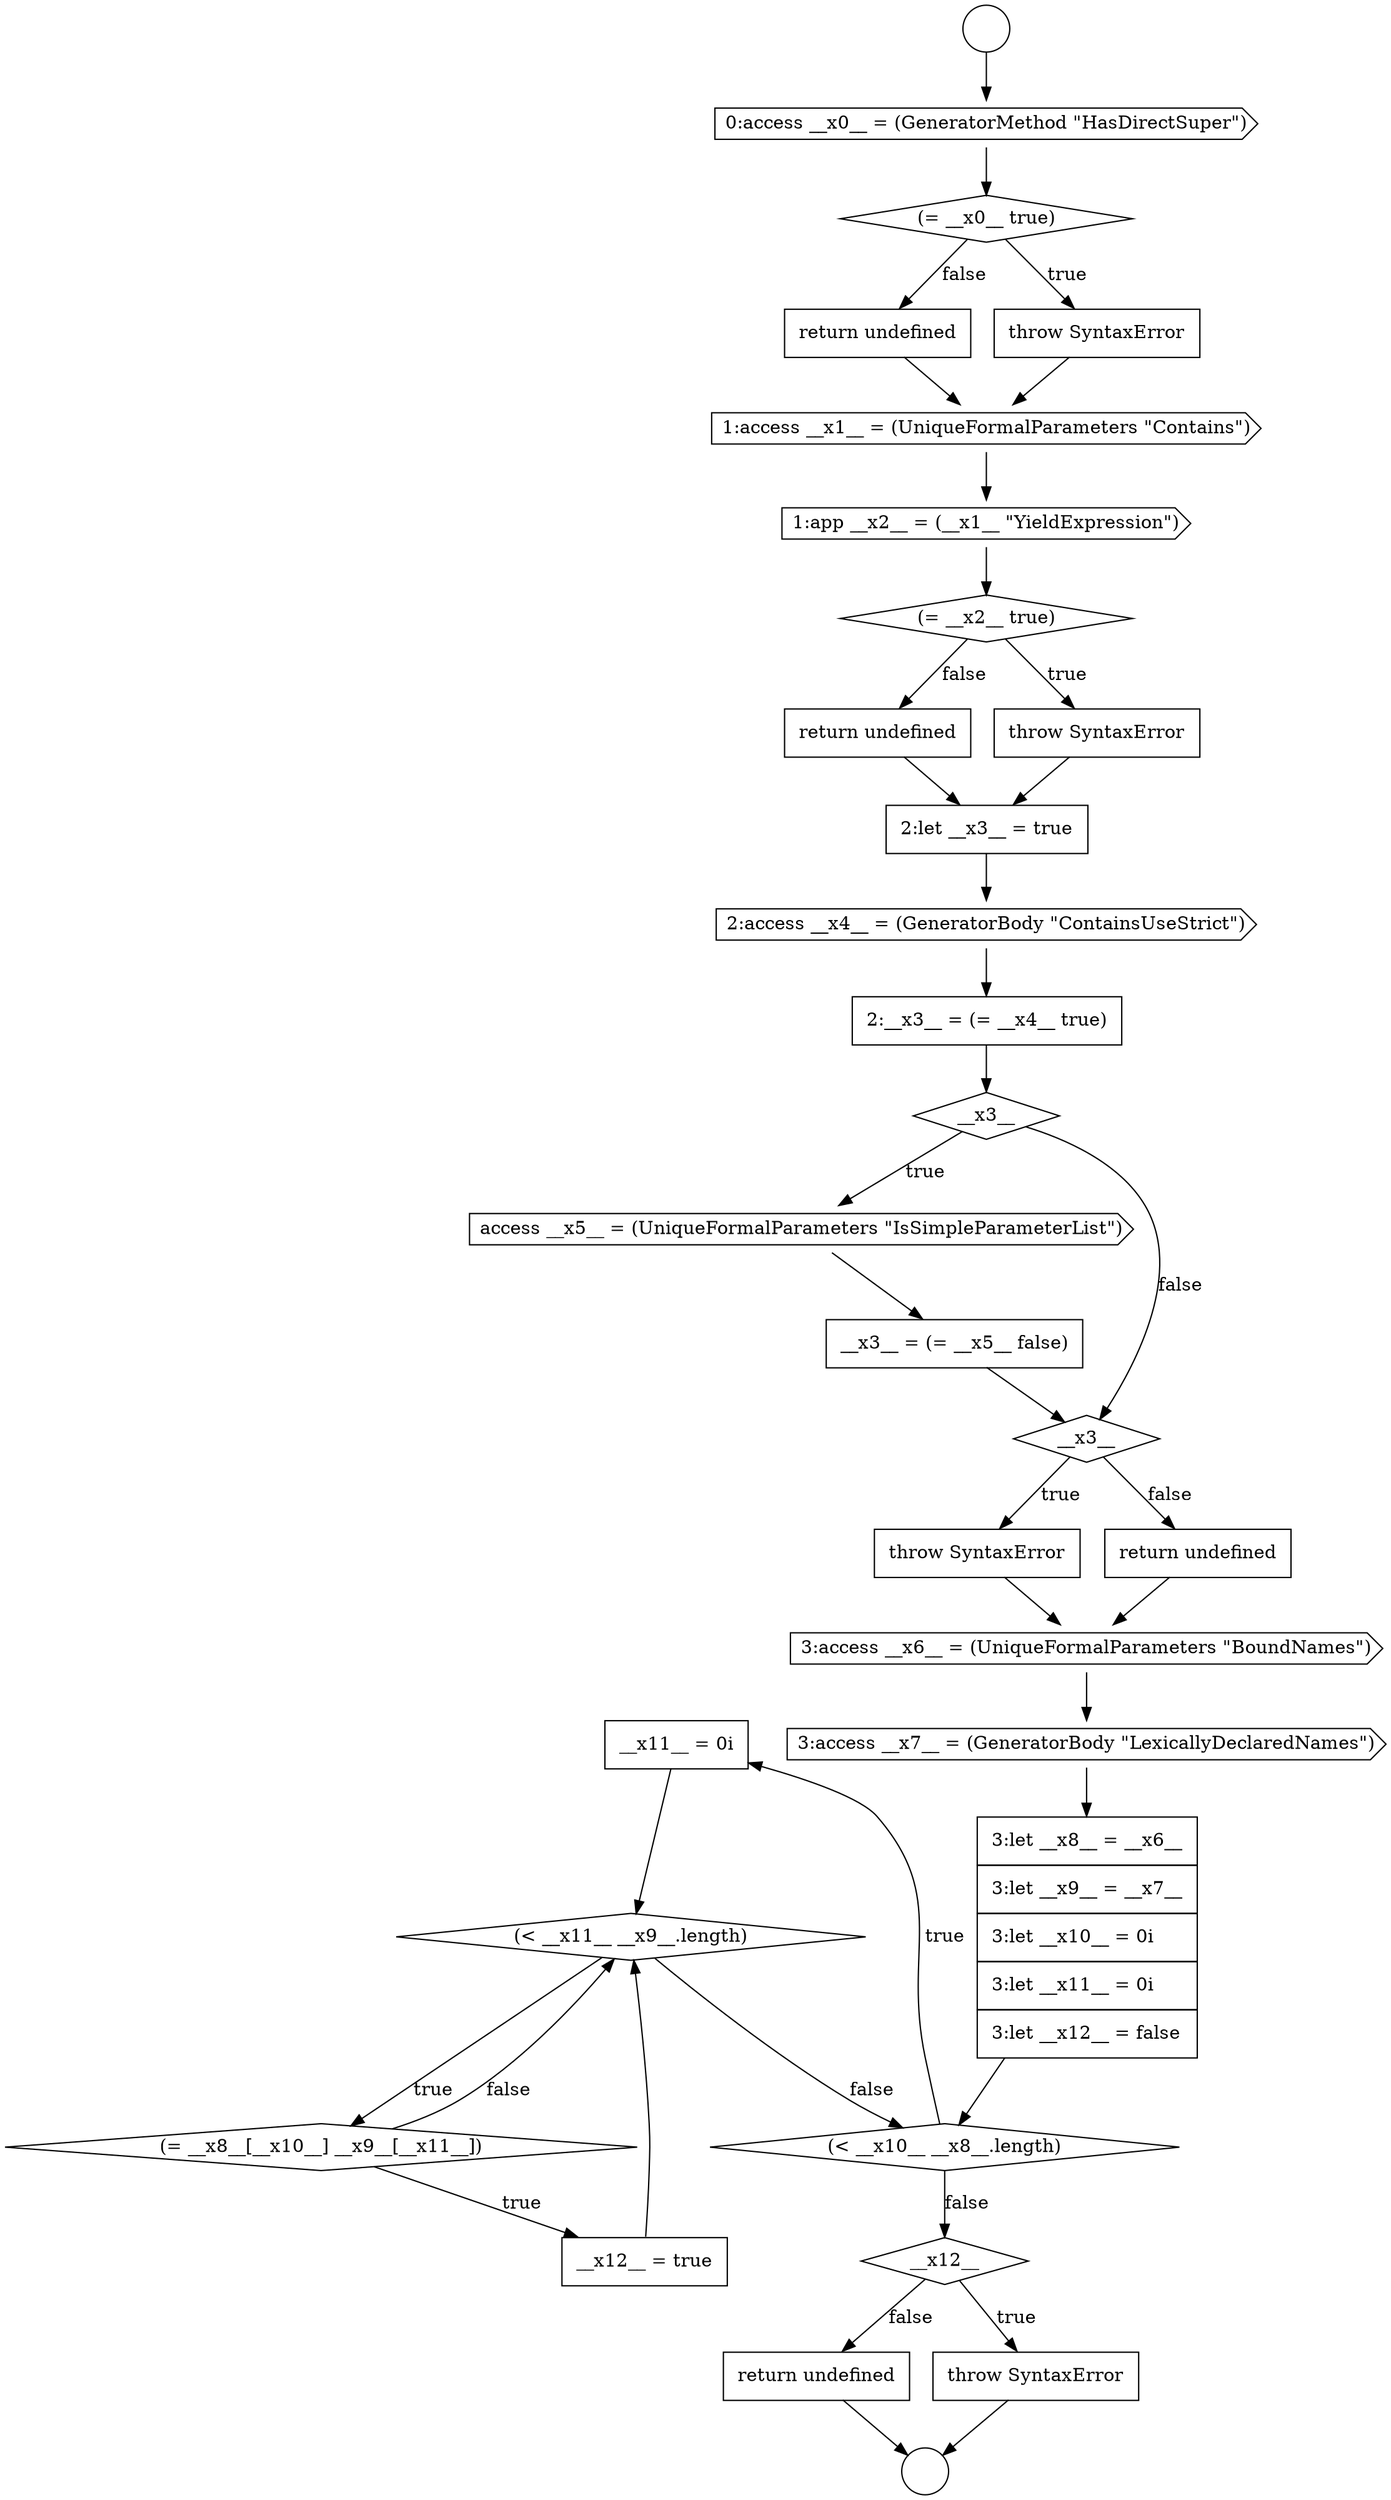 digraph {
  node20798 [shape=none, margin=0, label=<<font color="black">
    <table border="0" cellborder="1" cellspacing="0" cellpadding="10">
      <tr><td align="left">__x11__ = 0i</td></tr>
    </table>
  </font>> color="black" fillcolor="white" style=filled]
  node20797 [shape=diamond, label=<<font color="black">(&lt; __x10__ __x8__.length)</font>> color="black" fillcolor="white" style=filled]
  node20804 [shape=none, margin=0, label=<<font color="black">
    <table border="0" cellborder="1" cellspacing="0" cellpadding="10">
      <tr><td align="left">return undefined</td></tr>
    </table>
  </font>> color="black" fillcolor="white" style=filled]
  node20787 [shape=none, margin=0, label=<<font color="black">
    <table border="0" cellborder="1" cellspacing="0" cellpadding="10">
      <tr><td align="left">2:__x3__ = (= __x4__ true)</td></tr>
    </table>
  </font>> color="black" fillcolor="white" style=filled]
  node20784 [shape=none, margin=0, label=<<font color="black">
    <table border="0" cellborder="1" cellspacing="0" cellpadding="10">
      <tr><td align="left">return undefined</td></tr>
    </table>
  </font>> color="black" fillcolor="white" style=filled]
  node20791 [shape=diamond, label=<<font color="black">__x3__</font>> color="black" fillcolor="white" style=filled]
  node20800 [shape=diamond, label=<<font color="black">(= __x8__[__x10__] __x9__[__x11__])</font>> color="black" fillcolor="white" style=filled]
  node20783 [shape=none, margin=0, label=<<font color="black">
    <table border="0" cellborder="1" cellspacing="0" cellpadding="10">
      <tr><td align="left">throw SyntaxError</td></tr>
    </table>
  </font>> color="black" fillcolor="white" style=filled]
  node20792 [shape=none, margin=0, label=<<font color="black">
    <table border="0" cellborder="1" cellspacing="0" cellpadding="10">
      <tr><td align="left">throw SyntaxError</td></tr>
    </table>
  </font>> color="black" fillcolor="white" style=filled]
  node20782 [shape=diamond, label=<<font color="black">(= __x2__ true)</font>> color="black" fillcolor="white" style=filled]
  node20789 [shape=cds, label=<<font color="black">access __x5__ = (UniqueFormalParameters &quot;IsSimpleParameterList&quot;)</font>> color="black" fillcolor="white" style=filled]
  node20799 [shape=diamond, label=<<font color="black">(&lt; __x11__ __x9__.length)</font>> color="black" fillcolor="white" style=filled]
  node20803 [shape=none, margin=0, label=<<font color="black">
    <table border="0" cellborder="1" cellspacing="0" cellpadding="10">
      <tr><td align="left">throw SyntaxError</td></tr>
    </table>
  </font>> color="black" fillcolor="white" style=filled]
  node20786 [shape=cds, label=<<font color="black">2:access __x4__ = (GeneratorBody &quot;ContainsUseStrict&quot;)</font>> color="black" fillcolor="white" style=filled]
  node20790 [shape=none, margin=0, label=<<font color="black">
    <table border="0" cellborder="1" cellspacing="0" cellpadding="10">
      <tr><td align="left">__x3__ = (= __x5__ false)</td></tr>
    </table>
  </font>> color="black" fillcolor="white" style=filled]
  node20777 [shape=diamond, label=<<font color="black">(= __x0__ true)</font>> color="black" fillcolor="white" style=filled]
  node20794 [shape=cds, label=<<font color="black">3:access __x6__ = (UniqueFormalParameters &quot;BoundNames&quot;)</font>> color="black" fillcolor="white" style=filled]
  node20775 [shape=circle label=" " color="black" fillcolor="white" style=filled]
  node20781 [shape=cds, label=<<font color="black">1:app __x2__ = (__x1__ &quot;YieldExpression&quot;)</font>> color="black" fillcolor="white" style=filled]
  node20780 [shape=cds, label=<<font color="black">1:access __x1__ = (UniqueFormalParameters &quot;Contains&quot;)</font>> color="black" fillcolor="white" style=filled]
  node20793 [shape=none, margin=0, label=<<font color="black">
    <table border="0" cellborder="1" cellspacing="0" cellpadding="10">
      <tr><td align="left">return undefined</td></tr>
    </table>
  </font>> color="black" fillcolor="white" style=filled]
  node20774 [shape=circle label=" " color="black" fillcolor="white" style=filled]
  node20801 [shape=none, margin=0, label=<<font color="black">
    <table border="0" cellborder="1" cellspacing="0" cellpadding="10">
      <tr><td align="left">__x12__ = true</td></tr>
    </table>
  </font>> color="black" fillcolor="white" style=filled]
  node20788 [shape=diamond, label=<<font color="black">__x3__</font>> color="black" fillcolor="white" style=filled]
  node20796 [shape=none, margin=0, label=<<font color="black">
    <table border="0" cellborder="1" cellspacing="0" cellpadding="10">
      <tr><td align="left">3:let __x8__ = __x6__</td></tr>
      <tr><td align="left">3:let __x9__ = __x7__</td></tr>
      <tr><td align="left">3:let __x10__ = 0i</td></tr>
      <tr><td align="left">3:let __x11__ = 0i</td></tr>
      <tr><td align="left">3:let __x12__ = false</td></tr>
    </table>
  </font>> color="black" fillcolor="white" style=filled]
  node20779 [shape=none, margin=0, label=<<font color="black">
    <table border="0" cellborder="1" cellspacing="0" cellpadding="10">
      <tr><td align="left">return undefined</td></tr>
    </table>
  </font>> color="black" fillcolor="white" style=filled]
  node20785 [shape=none, margin=0, label=<<font color="black">
    <table border="0" cellborder="1" cellspacing="0" cellpadding="10">
      <tr><td align="left">2:let __x3__ = true</td></tr>
    </table>
  </font>> color="black" fillcolor="white" style=filled]
  node20802 [shape=diamond, label=<<font color="black">__x12__</font>> color="black" fillcolor="white" style=filled]
  node20776 [shape=cds, label=<<font color="black">0:access __x0__ = (GeneratorMethod &quot;HasDirectSuper&quot;)</font>> color="black" fillcolor="white" style=filled]
  node20778 [shape=none, margin=0, label=<<font color="black">
    <table border="0" cellborder="1" cellspacing="0" cellpadding="10">
      <tr><td align="left">throw SyntaxError</td></tr>
    </table>
  </font>> color="black" fillcolor="white" style=filled]
  node20795 [shape=cds, label=<<font color="black">3:access __x7__ = (GeneratorBody &quot;LexicallyDeclaredNames&quot;)</font>> color="black" fillcolor="white" style=filled]
  node20777 -> node20778 [label=<<font color="black">true</font>> color="black"]
  node20777 -> node20779 [label=<<font color="black">false</font>> color="black"]
  node20774 -> node20776 [ color="black"]
  node20787 -> node20788 [ color="black"]
  node20780 -> node20781 [ color="black"]
  node20789 -> node20790 [ color="black"]
  node20799 -> node20800 [label=<<font color="black">true</font>> color="black"]
  node20799 -> node20797 [label=<<font color="black">false</font>> color="black"]
  node20785 -> node20786 [ color="black"]
  node20776 -> node20777 [ color="black"]
  node20783 -> node20785 [ color="black"]
  node20779 -> node20780 [ color="black"]
  node20804 -> node20775 [ color="black"]
  node20794 -> node20795 [ color="black"]
  node20793 -> node20794 [ color="black"]
  node20790 -> node20791 [ color="black"]
  node20795 -> node20796 [ color="black"]
  node20784 -> node20785 [ color="black"]
  node20803 -> node20775 [ color="black"]
  node20782 -> node20783 [label=<<font color="black">true</font>> color="black"]
  node20782 -> node20784 [label=<<font color="black">false</font>> color="black"]
  node20798 -> node20799 [ color="black"]
  node20788 -> node20789 [label=<<font color="black">true</font>> color="black"]
  node20788 -> node20791 [label=<<font color="black">false</font>> color="black"]
  node20800 -> node20801 [label=<<font color="black">true</font>> color="black"]
  node20800 -> node20799 [label=<<font color="black">false</font>> color="black"]
  node20796 -> node20797 [ color="black"]
  node20791 -> node20792 [label=<<font color="black">true</font>> color="black"]
  node20791 -> node20793 [label=<<font color="black">false</font>> color="black"]
  node20801 -> node20799 [ color="black"]
  node20781 -> node20782 [ color="black"]
  node20802 -> node20803 [label=<<font color="black">true</font>> color="black"]
  node20802 -> node20804 [label=<<font color="black">false</font>> color="black"]
  node20786 -> node20787 [ color="black"]
  node20797 -> node20798 [label=<<font color="black">true</font>> color="black"]
  node20797 -> node20802 [label=<<font color="black">false</font>> color="black"]
  node20778 -> node20780 [ color="black"]
  node20792 -> node20794 [ color="black"]
}
